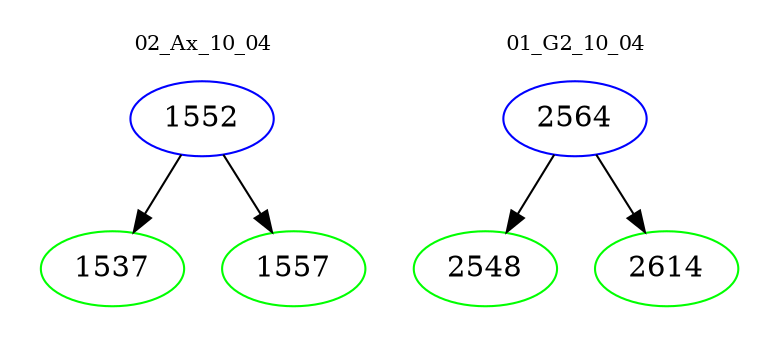 digraph{
subgraph cluster_0 {
color = white
label = "02_Ax_10_04";
fontsize=10;
T0_1552 [label="1552", color="blue"]
T0_1552 -> T0_1537 [color="black"]
T0_1537 [label="1537", color="green"]
T0_1552 -> T0_1557 [color="black"]
T0_1557 [label="1557", color="green"]
}
subgraph cluster_1 {
color = white
label = "01_G2_10_04";
fontsize=10;
T1_2564 [label="2564", color="blue"]
T1_2564 -> T1_2548 [color="black"]
T1_2548 [label="2548", color="green"]
T1_2564 -> T1_2614 [color="black"]
T1_2614 [label="2614", color="green"]
}
}
